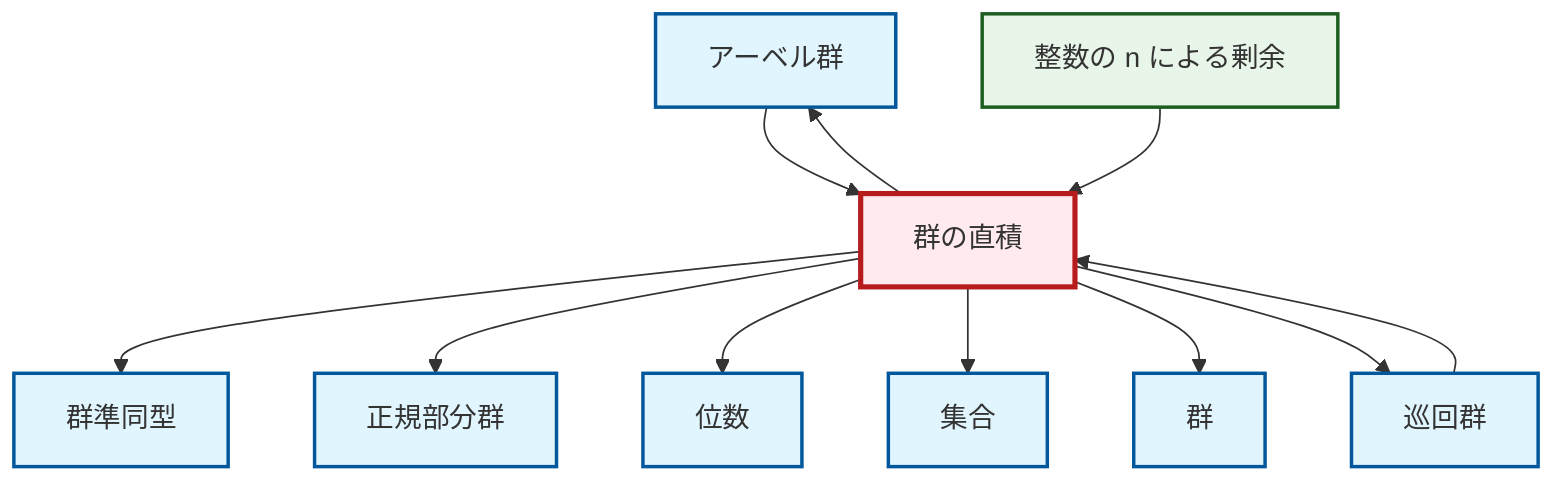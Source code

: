 graph TD
    classDef definition fill:#e1f5fe,stroke:#01579b,stroke-width:2px
    classDef theorem fill:#f3e5f5,stroke:#4a148c,stroke-width:2px
    classDef axiom fill:#fff3e0,stroke:#e65100,stroke-width:2px
    classDef example fill:#e8f5e9,stroke:#1b5e20,stroke-width:2px
    classDef current fill:#ffebee,stroke:#b71c1c,stroke-width:3px
    def-homomorphism["群準同型"]:::definition
    def-group["群"]:::definition
    def-normal-subgroup["正規部分群"]:::definition
    def-set["集合"]:::definition
    def-abelian-group["アーベル群"]:::definition
    def-order["位数"]:::definition
    def-direct-product["群の直積"]:::definition
    def-cyclic-group["巡回群"]:::definition
    ex-quotient-integers-mod-n["整数の n による剰余"]:::example
    def-direct-product --> def-homomorphism
    def-cyclic-group --> def-direct-product
    def-direct-product --> def-normal-subgroup
    def-abelian-group --> def-direct-product
    def-direct-product --> def-abelian-group
    def-direct-product --> def-order
    def-direct-product --> def-set
    def-direct-product --> def-group
    ex-quotient-integers-mod-n --> def-direct-product
    def-direct-product --> def-cyclic-group
    class def-direct-product current